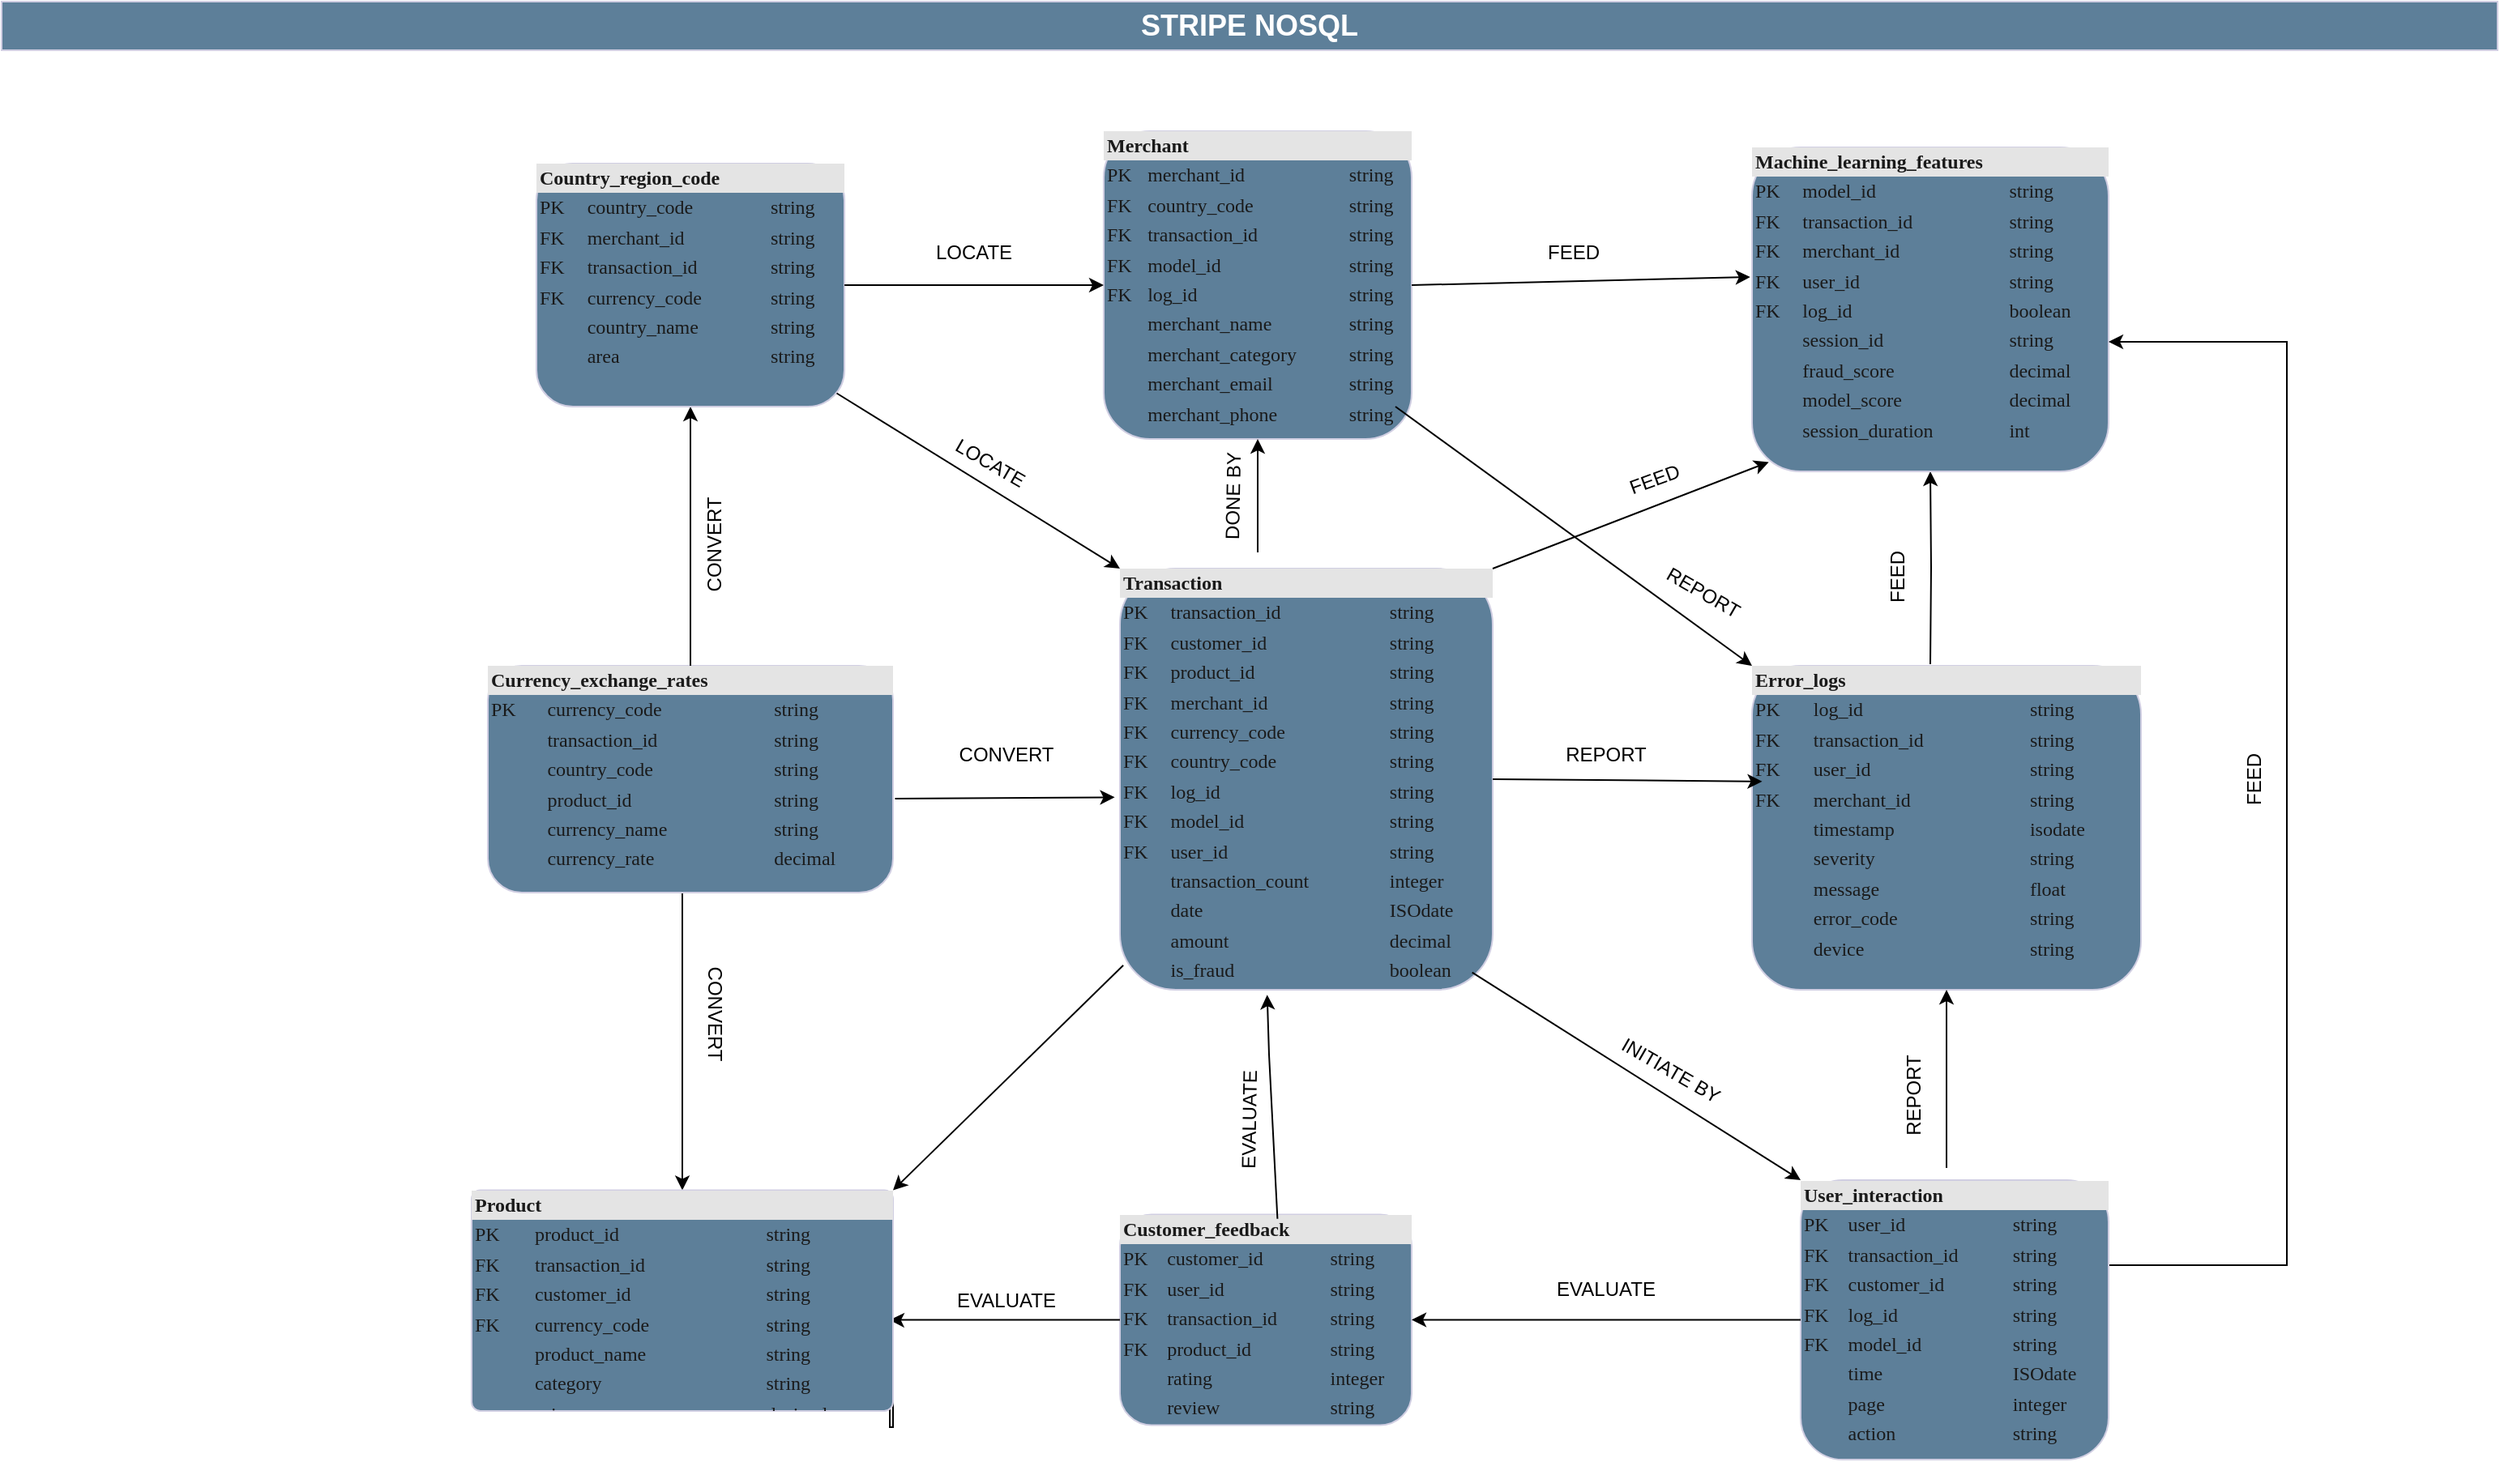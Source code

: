 <mxfile version="24.7.17">
  <diagram name="Page-1" id="2ca16b54-16f6-2749-3443-fa8db7711227">
    <mxGraphModel dx="1219" dy="713" grid="1" gridSize="10" guides="1" tooltips="1" connect="1" arrows="1" fold="1" page="1" pageScale="1" pageWidth="1100" pageHeight="850" background="none" math="0" shadow="0">
      <root>
        <mxCell id="0" />
        <mxCell id="1" parent="0" />
        <mxCell id="iZUvOMByy25hBOV0dMiL-5" value="&lt;b&gt;&lt;font style=&quot;font-size: 18px;&quot; color=&quot;#ffffff&quot;&gt;STRIPE NOSQL&lt;/font&gt;&lt;/b&gt;" style="whiteSpace=wrap;html=1;strokeColor=#D0CEE2;fontColor=#1A1A1A;fillColor=#5D7F99;" parent="1" vertex="1">
          <mxGeometry x="80" y="30" width="1540" height="30" as="geometry" />
        </mxCell>
        <mxCell id="iZUvOMByy25hBOV0dMiL-11" value="&lt;div style=&quot;box-sizing:border-box;width:100%;background:#e4e4e4;padding:2px;&quot;&gt;&lt;b&gt;Customer_feedback&lt;/b&gt;&lt;/div&gt;&lt;table style=&quot;width:100%;font-size:1em;&quot; cellpadding=&quot;2&quot; cellspacing=&quot;0&quot;&gt;&lt;tbody&gt;&lt;tr&gt;&lt;td&gt;PK&lt;/td&gt;&lt;td&gt;customer_id&lt;/td&gt;&lt;td&gt;string&lt;/td&gt;&lt;/tr&gt;&lt;tr&gt;&lt;td&gt;FK&lt;/td&gt;&lt;td&gt;user_id&lt;/td&gt;&lt;td&gt;string&lt;/td&gt;&lt;/tr&gt;&lt;tr&gt;&lt;td&gt;FK&lt;/td&gt;&lt;td&gt;transaction_id&lt;/td&gt;&lt;td&gt;string&lt;/td&gt;&lt;/tr&gt;&lt;tr&gt;&lt;td&gt;FK&lt;/td&gt;&lt;td&gt;product_id&lt;/td&gt;&lt;td&gt;string&lt;/td&gt;&lt;/tr&gt;&lt;tr&gt;&lt;td&gt;&lt;br&gt;&lt;/td&gt;&lt;td&gt;rating&lt;/td&gt;&lt;td&gt;integer&lt;/td&gt;&lt;/tr&gt;&lt;tr&gt;&lt;td&gt;&lt;br&gt;&lt;/td&gt;&lt;td&gt;review&lt;/td&gt;&lt;td&gt;string&lt;/td&gt;&lt;/tr&gt;&lt;/tbody&gt;&lt;/table&gt;" style="verticalAlign=top;align=left;overflow=fill;html=1;rounded=1;shadow=0;comic=0;labelBackgroundColor=none;strokeWidth=1;fontFamily=Verdana;fontSize=12;fillColor=#5D7F99;strokeColor=#D0CEE2;fontColor=#1A1A1A;" parent="1" vertex="1">
          <mxGeometry x="770" y="778.75" width="180" height="130" as="geometry" />
        </mxCell>
        <mxCell id="ibxi2bQA84ckX80V5osr-31" value="" style="edgeStyle=orthogonalEdgeStyle;rounded=0;orthogonalLoop=1;jettySize=auto;html=1;entryX=0.5;entryY=1;entryDx=0;entryDy=0;" parent="1" target="iZUvOMByy25hBOV0dMiL-13" edge="1">
          <mxGeometry relative="1" as="geometry">
            <mxPoint x="1270" y="439" as="sourcePoint" />
            <mxPoint x="1280" y="330" as="targetPoint" />
          </mxGeometry>
        </mxCell>
        <mxCell id="iZUvOMByy25hBOV0dMiL-12" value="&lt;div style=&quot;box-sizing:border-box;width:100%;background:#e4e4e4;padding:2px;&quot;&gt;&lt;b&gt;Error_logs&lt;/b&gt;&lt;/div&gt;&lt;table style=&quot;width:100%;font-size:1em;&quot; cellpadding=&quot;2&quot; cellspacing=&quot;0&quot;&gt;&lt;tbody&gt;&lt;tr&gt;&lt;td&gt;PK&lt;/td&gt;&lt;td&gt;log_id&lt;/td&gt;&lt;td&gt;string&lt;br&gt;&lt;/td&gt;&lt;/tr&gt;&lt;tr&gt;&lt;td&gt;FK&lt;/td&gt;&lt;td&gt;transaction_id&lt;/td&gt;&lt;td&gt;string&lt;/td&gt;&lt;/tr&gt;&lt;tr&gt;&lt;td&gt;FK&lt;/td&gt;&lt;td&gt;user_id&lt;/td&gt;&lt;td&gt;string&lt;/td&gt;&lt;/tr&gt;&lt;tr&gt;&lt;td&gt;FK&lt;/td&gt;&lt;td&gt;merchant_id&lt;/td&gt;&lt;td&gt;string&lt;/td&gt;&lt;/tr&gt;&lt;tr&gt;&lt;td&gt;&lt;br&gt;&lt;/td&gt;&lt;td&gt;timestamp&lt;/td&gt;&lt;td&gt;isodate&lt;/td&gt;&lt;/tr&gt;&lt;tr&gt;&lt;td&gt;&lt;/td&gt;&lt;td&gt;severity&lt;/td&gt;&lt;td&gt;string&lt;br&gt;&lt;/td&gt;&lt;/tr&gt;&lt;tr&gt;&lt;td&gt;&lt;br&gt;&lt;/td&gt;&lt;td&gt;message&lt;/td&gt;&lt;td&gt;float&lt;/td&gt;&lt;/tr&gt;&lt;tr&gt;&lt;td&gt;&lt;br&gt;&lt;/td&gt;&lt;td&gt;error_code&lt;/td&gt;&lt;td&gt;string&lt;/td&gt;&lt;/tr&gt;&lt;tr&gt;&lt;td&gt;&lt;br&gt;&lt;/td&gt;&lt;td&gt;device&lt;/td&gt;&lt;td&gt;string&lt;/td&gt;&lt;/tr&gt;&lt;tr&gt;&lt;td&gt;&lt;br&gt;&lt;/td&gt;&lt;td&gt;&lt;br&gt;&lt;/td&gt;&lt;td&gt;&lt;br&gt;&lt;/td&gt;&lt;/tr&gt;&lt;/tbody&gt;&lt;/table&gt;" style="verticalAlign=top;align=left;overflow=fill;html=1;rounded=1;shadow=0;comic=0;labelBackgroundColor=none;strokeWidth=1;fontFamily=Verdana;fontSize=12;fillColor=#5D7F99;strokeColor=#D0CEE2;fontColor=#1A1A1A;" parent="1" vertex="1">
          <mxGeometry x="1160" y="440" width="240" height="200" as="geometry" />
        </mxCell>
        <mxCell id="iZUvOMByy25hBOV0dMiL-13" value="&lt;div style=&quot;box-sizing:border-box;width:100%;background:#e4e4e4;padding:2px;&quot;&gt;&lt;b&gt;Machine_learning_features&lt;/b&gt;&lt;/div&gt;&lt;table style=&quot;width:100%;font-size:1em;&quot; cellpadding=&quot;2&quot; cellspacing=&quot;0&quot;&gt;&lt;tbody&gt;&lt;tr&gt;&lt;td&gt;PK&lt;/td&gt;&lt;td&gt;model_id&lt;br&gt;&lt;/td&gt;&lt;td&gt;string&lt;br&gt;&lt;/td&gt;&lt;/tr&gt;&lt;tr&gt;&lt;td&gt;FK&lt;/td&gt;&lt;td&gt;transaction_id&lt;/td&gt;&lt;td&gt;string&lt;/td&gt;&lt;/tr&gt;&lt;tr&gt;&lt;td&gt;FK&lt;/td&gt;&lt;td&gt;merchant_id&lt;/td&gt;&lt;td&gt;string&lt;/td&gt;&lt;/tr&gt;&lt;tr&gt;&lt;td&gt;FK&lt;/td&gt;&lt;td&gt;user_id&lt;/td&gt;&lt;td&gt;string&lt;br&gt;&lt;/td&gt;&lt;/tr&gt;&lt;tr&gt;&lt;td&gt;FK&lt;/td&gt;&lt;td&gt;log_id&lt;/td&gt;&lt;td&gt;boolean&lt;/td&gt;&lt;/tr&gt;&lt;tr&gt;&lt;td&gt;&lt;br&gt;&lt;/td&gt;&lt;td&gt;session_id&lt;/td&gt;&lt;td&gt;string&lt;/td&gt;&lt;/tr&gt;&lt;tr&gt;&lt;td&gt;&lt;br&gt;&lt;/td&gt;&lt;td&gt;fraud_score&lt;/td&gt;&lt;td&gt;decimal&lt;/td&gt;&lt;/tr&gt;&lt;tr&gt;&lt;td&gt;&lt;br&gt;&lt;/td&gt;&lt;td&gt;model_score&lt;/td&gt;&lt;td&gt;decimal&lt;/td&gt;&lt;/tr&gt;&lt;tr&gt;&lt;td&gt;&lt;br&gt;&lt;/td&gt;&lt;td&gt;session_duration&lt;/td&gt;&lt;td&gt;int&lt;/td&gt;&lt;/tr&gt;&lt;/tbody&gt;&lt;/table&gt;" style="verticalAlign=top;align=left;overflow=fill;html=1;rounded=1;shadow=0;comic=0;labelBackgroundColor=none;strokeWidth=1;fontFamily=Verdana;fontSize=12;fillColor=#5D7F99;strokeColor=#D0CEE2;fontColor=#1A1A1A;" parent="1" vertex="1">
          <mxGeometry x="1160" y="120" width="220" height="200" as="geometry" />
        </mxCell>
        <mxCell id="ibxi2bQA84ckX80V5osr-16" value="" style="edgeStyle=orthogonalEdgeStyle;rounded=0;orthogonalLoop=1;jettySize=auto;html=1;exitX=0;exitY=0.5;exitDx=0;exitDy=0;entryX=0.992;entryY=0.588;entryDx=0;entryDy=0;entryPerimeter=0;" parent="1" source="iZUvOMByy25hBOV0dMiL-11" target="iZUvOMByy25hBOV0dMiL-14" edge="1">
          <mxGeometry relative="1" as="geometry">
            <mxPoint x="640" y="844" as="sourcePoint" />
            <Array as="points">
              <mxPoint x="628" y="844" />
              <mxPoint x="628" y="910" />
              <mxPoint x="630" y="910" />
              <mxPoint x="630" y="844" />
            </Array>
            <mxPoint x="650" y="850" as="targetPoint" />
          </mxGeometry>
        </mxCell>
        <mxCell id="ibxi2bQA84ckX80V5osr-33" style="edgeStyle=orthogonalEdgeStyle;rounded=0;orthogonalLoop=1;jettySize=auto;html=1;entryX=0.5;entryY=0;entryDx=0;entryDy=0;exitX=0.5;exitY=1;exitDx=0;exitDy=0;" parent="1" source="iZUvOMByy25hBOV0dMiL-15" target="iZUvOMByy25hBOV0dMiL-14" edge="1">
          <mxGeometry relative="1" as="geometry">
            <Array as="points">
              <mxPoint x="500" y="580" />
            </Array>
            <mxPoint x="520" y="590" as="sourcePoint" />
          </mxGeometry>
        </mxCell>
        <mxCell id="iZUvOMByy25hBOV0dMiL-14" value="&lt;div style=&quot;box-sizing:border-box;width:100%;background:#e4e4e4;padding:2px;&quot;&gt;&lt;b&gt;Product&lt;/b&gt;&lt;/div&gt;&lt;table style=&quot;width:100%;font-size:1em;&quot; cellpadding=&quot;2&quot; cellspacing=&quot;0&quot;&gt;&lt;tbody&gt;&lt;tr&gt;&lt;td&gt;PK&lt;/td&gt;&lt;td&gt;product_id&lt;br&gt;&lt;/td&gt;&lt;td&gt;string&lt;br&gt;&lt;/td&gt;&lt;/tr&gt;&lt;tr&gt;&lt;td&gt;FK&lt;/td&gt;&lt;td&gt;transaction_id&lt;/td&gt;&lt;td&gt;string&lt;/td&gt;&lt;/tr&gt;&lt;tr&gt;&lt;td&gt;FK&lt;/td&gt;&lt;td&gt;customer_id&lt;/td&gt;&lt;td&gt;string&lt;/td&gt;&lt;/tr&gt;&lt;tr&gt;&lt;td&gt;FK&lt;/td&gt;&lt;td&gt;currency_code&lt;/td&gt;&lt;td&gt;string&lt;/td&gt;&lt;/tr&gt;&lt;tr&gt;&lt;td&gt;&lt;br&gt;&lt;/td&gt;&lt;td&gt;product_name&lt;/td&gt;&lt;td&gt;string&lt;br&gt;&lt;/td&gt;&lt;/tr&gt;&lt;tr&gt;&lt;td&gt;&lt;br&gt;&lt;/td&gt;&lt;td&gt;category&lt;/td&gt;&lt;td&gt;string&lt;/td&gt;&lt;/tr&gt;&lt;tr&gt;&lt;td&gt;&lt;br&gt;&lt;/td&gt;&lt;td&gt;price&lt;/td&gt;&lt;td&gt;decimal&lt;/td&gt;&lt;/tr&gt;&lt;/tbody&gt;&lt;/table&gt;" style="verticalAlign=top;align=left;overflow=fill;html=1;rounded=1;shadow=0;comic=0;labelBackgroundColor=none;strokeWidth=1;fontFamily=Verdana;fontSize=12;fillColor=#5D7F99;strokeColor=#D0CEE2;fontColor=#1A1A1A;arcSize=4;" parent="1" vertex="1">
          <mxGeometry x="370" y="763.75" width="260" height="136.25" as="geometry" />
        </mxCell>
        <mxCell id="iZUvOMByy25hBOV0dMiL-15" value="&lt;div style=&quot;box-sizing:border-box;width:100%;background:#e4e4e4;padding:2px;&quot;&gt;&lt;b&gt;Currency_exchange_rates&lt;/b&gt;&lt;/div&gt;&lt;table style=&quot;width:100%;font-size:1em;&quot; cellpadding=&quot;2&quot; cellspacing=&quot;0&quot;&gt;&lt;tbody&gt;&lt;tr&gt;&lt;td&gt;PK&lt;/td&gt;&lt;td&gt;currency_code&lt;/td&gt;&lt;td&gt;string&lt;br&gt;&lt;/td&gt;&lt;/tr&gt;&lt;tr&gt;&lt;td&gt;&lt;br&gt;&lt;/td&gt;&lt;td&gt;transaction_id&lt;/td&gt;&lt;td&gt;string&lt;/td&gt;&lt;/tr&gt;&lt;tr&gt;&lt;td&gt;&lt;/td&gt;&lt;td&gt;country_code&lt;/td&gt;&lt;td&gt;string&lt;br&gt;&lt;/td&gt;&lt;/tr&gt;&lt;tr&gt;&lt;td&gt;&lt;br&gt;&lt;/td&gt;&lt;td&gt;product_id&lt;/td&gt;&lt;td&gt;string&lt;br&gt;&lt;/td&gt;&lt;/tr&gt;&lt;tr&gt;&lt;td&gt;&lt;br&gt;&lt;/td&gt;&lt;td&gt;currency_name&lt;/td&gt;&lt;td&gt;string&lt;/td&gt;&lt;/tr&gt;&lt;tr&gt;&lt;td&gt;&lt;br&gt;&lt;/td&gt;&lt;td&gt;currency_rate&lt;/td&gt;&lt;td&gt;decimal&lt;/td&gt;&lt;/tr&gt;&lt;/tbody&gt;&lt;/table&gt;" style="verticalAlign=top;align=left;overflow=fill;html=1;rounded=1;shadow=0;comic=0;labelBackgroundColor=none;strokeWidth=1;fontFamily=Verdana;fontSize=12;fillColor=#5D7F99;strokeColor=#D0CEE2;fontColor=#1A1A1A;" parent="1" vertex="1">
          <mxGeometry x="380" y="440" width="250" height="140" as="geometry" />
        </mxCell>
        <mxCell id="ibxi2bQA84ckX80V5osr-40" style="edgeStyle=orthogonalEdgeStyle;rounded=0;orthogonalLoop=1;jettySize=auto;html=1;" parent="1" edge="1">
          <mxGeometry relative="1" as="geometry">
            <mxPoint x="1380" y="240" as="targetPoint" />
            <mxPoint x="1370" y="810" as="sourcePoint" />
            <Array as="points">
              <mxPoint x="1490" y="810" />
              <mxPoint x="1490" y="240" />
              <mxPoint x="1380" y="240" />
            </Array>
          </mxGeometry>
        </mxCell>
        <mxCell id="iZUvOMByy25hBOV0dMiL-16" value="&lt;div style=&quot;box-sizing:border-box;width:100%;background:#e4e4e4;padding:2px;&quot;&gt;&lt;b&gt;User_interaction&lt;/b&gt;&lt;/div&gt;&lt;table style=&quot;width:100%;font-size:1em;&quot; cellpadding=&quot;2&quot; cellspacing=&quot;0&quot;&gt;&lt;tbody&gt;&lt;tr&gt;&lt;td&gt;PK&lt;/td&gt;&lt;td&gt;user_id&lt;/td&gt;&lt;td&gt;string&lt;br&gt;&lt;/td&gt;&lt;/tr&gt;&lt;tr&gt;&lt;td&gt;FK&lt;/td&gt;&lt;td&gt;transaction_id&lt;/td&gt;&lt;td&gt;string&lt;/td&gt;&lt;/tr&gt;&lt;tr&gt;&lt;td&gt;FK&lt;/td&gt;&lt;td&gt;customer_id&lt;/td&gt;&lt;td&gt;string&lt;/td&gt;&lt;/tr&gt;&lt;tr&gt;&lt;td&gt;FK&lt;/td&gt;&lt;td&gt;log_id&lt;/td&gt;&lt;td&gt;string&lt;/td&gt;&lt;/tr&gt;&lt;tr&gt;&lt;td&gt;FK&lt;/td&gt;&lt;td&gt;model_id&lt;/td&gt;&lt;td&gt;string&lt;/td&gt;&lt;/tr&gt;&lt;tr&gt;&lt;td&gt;&lt;br&gt;&lt;/td&gt;&lt;td&gt;time&lt;/td&gt;&lt;td&gt;ISOdate&lt;/td&gt;&lt;/tr&gt;&lt;tr&gt;&lt;td&gt;&lt;br&gt;&lt;/td&gt;&lt;td&gt;page&lt;/td&gt;&lt;td&gt;integer&lt;/td&gt;&lt;/tr&gt;&lt;tr&gt;&lt;td&gt;&lt;br&gt;&lt;/td&gt;&lt;td&gt;action&lt;/td&gt;&lt;td&gt;string&lt;/td&gt;&lt;/tr&gt;&lt;tr&gt;&lt;td&gt;&lt;br&gt;&lt;/td&gt;&lt;td&gt;&lt;br&gt;&lt;/td&gt;&lt;td&gt;&lt;br&gt;&lt;/td&gt;&lt;/tr&gt;&lt;/tbody&gt;&lt;/table&gt;" style="verticalAlign=top;align=left;overflow=fill;html=1;rounded=1;shadow=0;comic=0;labelBackgroundColor=none;strokeWidth=1;fontFamily=Verdana;fontSize=12;fillColor=#5D7F99;strokeColor=#D0CEE2;fontColor=#1A1A1A;" parent="1" vertex="1">
          <mxGeometry x="1190" y="757.5" width="190" height="172.5" as="geometry" />
        </mxCell>
        <mxCell id="iZUvOMByy25hBOV0dMiL-17" value="&lt;div style=&quot;box-sizing:border-box;width:100%;background:#e4e4e4;padding:2px;&quot;&gt;&lt;b&gt;Merchant&lt;/b&gt;&lt;/div&gt;&lt;table style=&quot;width:100%;font-size:1em;&quot; cellpadding=&quot;2&quot; cellspacing=&quot;0&quot;&gt;&lt;tbody&gt;&lt;tr&gt;&lt;td&gt;PK&lt;/td&gt;&lt;td&gt;merchant_id&lt;br&gt;&lt;/td&gt;&lt;td&gt;string&lt;br&gt;&lt;/td&gt;&lt;/tr&gt;&lt;tr&gt;&lt;td&gt;FK&lt;/td&gt;&lt;td&gt;country_code&lt;/td&gt;&lt;td&gt;string&lt;/td&gt;&lt;/tr&gt;&lt;tr&gt;&lt;td&gt;FK&lt;/td&gt;&lt;td&gt;transaction_id&lt;/td&gt;&lt;td&gt;string&lt;/td&gt;&lt;/tr&gt;&lt;tr&gt;&lt;td&gt;FK&lt;/td&gt;&lt;td&gt;model_id&lt;/td&gt;&lt;td&gt;string&lt;/td&gt;&lt;/tr&gt;&lt;tr&gt;&lt;td&gt;FK&lt;/td&gt;&lt;td&gt;log_id&lt;/td&gt;&lt;td&gt;string&lt;/td&gt;&lt;/tr&gt;&lt;tr&gt;&lt;td&gt;&lt;br&gt;&lt;/td&gt;&lt;td&gt;merchant_name&lt;/td&gt;&lt;td&gt;string&lt;/td&gt;&lt;/tr&gt;&lt;tr&gt;&lt;td&gt;&lt;br&gt;&lt;/td&gt;&lt;td&gt;merchant_category&lt;/td&gt;&lt;td&gt;string&lt;/td&gt;&lt;/tr&gt;&lt;tr&gt;&lt;td&gt;&lt;br&gt;&lt;/td&gt;&lt;td&gt;merchant_email&lt;/td&gt;&lt;td&gt;string&lt;/td&gt;&lt;/tr&gt;&lt;tr&gt;&lt;td&gt;&lt;/td&gt;&lt;td&gt;merchant_phone&lt;/td&gt;&lt;td&gt;string&lt;br&gt;&lt;/td&gt;&lt;/tr&gt;&lt;tr&gt;&lt;td&gt;&lt;br&gt;&lt;/td&gt;&lt;td&gt;&lt;br&gt;&lt;/td&gt;&lt;td&gt;&lt;br&gt;&lt;/td&gt;&lt;/tr&gt;&lt;/tbody&gt;&lt;/table&gt;" style="verticalAlign=top;align=left;overflow=fill;html=1;rounded=1;shadow=0;comic=0;labelBackgroundColor=none;strokeWidth=1;fontFamily=Verdana;fontSize=12;fillColor=#5D7F99;strokeColor=#D0CEE2;fontColor=#1A1A1A;" parent="1" vertex="1">
          <mxGeometry x="760" y="110" width="190" height="190" as="geometry" />
        </mxCell>
        <mxCell id="iZUvOMByy25hBOV0dMiL-18" value="&lt;div style=&quot;box-sizing:border-box;width:100%;background:#e4e4e4;padding:2px;&quot;&gt;&lt;b&gt;Transaction&lt;/b&gt;&lt;/div&gt;&lt;table style=&quot;width:100%;font-size:1em;&quot; cellpadding=&quot;2&quot; cellspacing=&quot;0&quot;&gt;&lt;tbody&gt;&lt;tr&gt;&lt;td&gt;PK&lt;/td&gt;&lt;td&gt;transaction_id&lt;br&gt;&lt;/td&gt;&lt;td&gt;string&lt;/td&gt;&lt;/tr&gt;&lt;tr&gt;&lt;td&gt;FK&lt;/td&gt;&lt;td&gt;customer_id&lt;/td&gt;&lt;td&gt;string&lt;/td&gt;&lt;/tr&gt;&lt;tr&gt;&lt;td&gt;FK&lt;/td&gt;&lt;td&gt;product_id&lt;/td&gt;&lt;td&gt;string&lt;br&gt;&lt;/td&gt;&lt;/tr&gt;&lt;tr&gt;&lt;td&gt;FK&lt;br&gt;&lt;/td&gt;&lt;td&gt;merchant_id&lt;/td&gt;&lt;td&gt;string&lt;br&gt;&lt;/td&gt;&lt;/tr&gt;&lt;tr&gt;&lt;td&gt;FK&lt;/td&gt;&lt;td&gt;currency_code&lt;/td&gt;&lt;td&gt;string&lt;br&gt;&lt;/td&gt;&lt;/tr&gt;&lt;tr&gt;&lt;td&gt;FK&lt;/td&gt;&lt;td&gt;country_code&lt;/td&gt;&lt;td&gt;string&lt;br&gt;&lt;/td&gt;&lt;/tr&gt;&lt;tr&gt;&lt;td&gt;FK&lt;/td&gt;&lt;td&gt;log_id&lt;/td&gt;&lt;td&gt;string&lt;br&gt;&lt;/td&gt;&lt;/tr&gt;&lt;tr&gt;&lt;td&gt;FK&lt;/td&gt;&lt;td&gt;model_id&lt;/td&gt;&lt;td&gt;string&lt;br&gt;&lt;/td&gt;&lt;/tr&gt;&lt;tr&gt;&lt;td&gt;FK&lt;/td&gt;&lt;td&gt;user_id&lt;/td&gt;&lt;td&gt;string&lt;/td&gt;&lt;/tr&gt;&lt;tr&gt;&lt;td&gt;&lt;br&gt;&lt;/td&gt;&lt;td&gt;transaction_count&lt;/td&gt;&lt;td&gt;integer&lt;/td&gt;&lt;/tr&gt;&lt;tr&gt;&lt;td&gt;&lt;br&gt;&lt;/td&gt;&lt;td&gt;date&lt;/td&gt;&lt;td&gt;ISOdate&lt;/td&gt;&lt;/tr&gt;&lt;tr&gt;&lt;td&gt;&lt;br&gt;&lt;/td&gt;&lt;td&gt;amount&lt;/td&gt;&lt;td&gt;decimal&lt;/td&gt;&lt;/tr&gt;&lt;tr&gt;&lt;td&gt;&lt;br&gt;&lt;/td&gt;&lt;td&gt;is_fraud&lt;/td&gt;&lt;td&gt;boolean&lt;/td&gt;&lt;/tr&gt;&lt;/tbody&gt;&lt;/table&gt;" style="verticalAlign=top;align=left;overflow=fill;html=1;rounded=1;shadow=0;comic=0;labelBackgroundColor=none;strokeWidth=1;fontFamily=Verdana;fontSize=12;fillColor=#5D7F99;strokeColor=#D0CEE2;fontColor=#1A1A1A;" parent="1" vertex="1">
          <mxGeometry x="770" y="380" width="230" height="260" as="geometry" />
        </mxCell>
        <mxCell id="ibxi2bQA84ckX80V5osr-18" value="" style="edgeStyle=orthogonalEdgeStyle;rounded=0;orthogonalLoop=1;jettySize=auto;html=1;exitX=0.5;exitY=0;exitDx=0;exitDy=0;entryX=0.5;entryY=1;entryDx=0;entryDy=0;" parent="1" source="iZUvOMByy25hBOV0dMiL-15" target="ibxi2bQA84ckX80V5osr-1" edge="1">
          <mxGeometry relative="1" as="geometry">
            <mxPoint x="500" y="320" as="targetPoint" />
            <Array as="points">
              <mxPoint x="505" y="350" />
              <mxPoint x="505" y="350" />
            </Array>
          </mxGeometry>
        </mxCell>
        <mxCell id="ibxi2bQA84ckX80V5osr-1" value="&lt;div style=&quot;box-sizing:border-box;width:100%;background:#e4e4e4;padding:2px;&quot;&gt;&lt;b&gt;Country_region_code&lt;/b&gt;&lt;/div&gt;&lt;table style=&quot;width:100%;font-size:1em;&quot; cellpadding=&quot;2&quot; cellspacing=&quot;0&quot;&gt;&lt;tbody&gt;&lt;tr&gt;&lt;td&gt;PK&lt;/td&gt;&lt;td&gt;country_code&lt;br&gt;&lt;/td&gt;&lt;td&gt;string&lt;br&gt;&lt;/td&gt;&lt;/tr&gt;&lt;tr&gt;&lt;td&gt;FK&lt;/td&gt;&lt;td&gt;merchant_id&lt;/td&gt;&lt;td&gt;string&lt;br&gt;&lt;/td&gt;&lt;/tr&gt;&lt;tr&gt;&lt;td&gt;FK&lt;/td&gt;&lt;td&gt;transaction_id&lt;/td&gt;&lt;td&gt;string&lt;br&gt;&lt;/td&gt;&lt;/tr&gt;&lt;tr&gt;&lt;td&gt;FK&lt;/td&gt;&lt;td&gt;currency_code&lt;/td&gt;&lt;td&gt;string&lt;/td&gt;&lt;/tr&gt;&lt;tr&gt;&lt;td&gt;&lt;br&gt;&lt;/td&gt;&lt;td&gt;country_name&lt;/td&gt;&lt;td&gt;string&lt;/td&gt;&lt;/tr&gt;&lt;tr&gt;&lt;td&gt;&lt;br&gt;&lt;/td&gt;&lt;td&gt;area&lt;/td&gt;&lt;td&gt;string&lt;/td&gt;&lt;/tr&gt;&lt;/tbody&gt;&lt;/table&gt;" style="verticalAlign=top;align=left;overflow=fill;html=1;rounded=1;shadow=0;comic=0;labelBackgroundColor=none;strokeWidth=1;fontFamily=Verdana;fontSize=12;fillColor=#5D7F99;strokeColor=#D0CEE2;fontColor=#1A1A1A;" parent="1" vertex="1">
          <mxGeometry x="410" y="130" width="190" height="150" as="geometry" />
        </mxCell>
        <mxCell id="ibxi2bQA84ckX80V5osr-2" value="" style="endArrow=classic;html=1;rounded=0;exitX=1.005;exitY=0.586;exitDx=0;exitDy=0;exitPerimeter=0;entryX=-0.014;entryY=0.543;entryDx=0;entryDy=0;entryPerimeter=0;" parent="1" source="iZUvOMByy25hBOV0dMiL-15" target="iZUvOMByy25hBOV0dMiL-18" edge="1">
          <mxGeometry width="50" height="50" relative="1" as="geometry">
            <mxPoint x="825" y="350" as="sourcePoint" />
            <mxPoint x="760" y="530" as="targetPoint" />
          </mxGeometry>
        </mxCell>
        <mxCell id="ibxi2bQA84ckX80V5osr-9" value="" style="endArrow=classic;html=1;rounded=0;exitX=1;exitY=0.5;exitDx=0;exitDy=0;entryX=0;entryY=0.5;entryDx=0;entryDy=0;" parent="1" source="ibxi2bQA84ckX80V5osr-1" target="iZUvOMByy25hBOV0dMiL-17" edge="1">
          <mxGeometry width="50" height="50" relative="1" as="geometry">
            <mxPoint x="320" y="360" as="sourcePoint" />
            <mxPoint x="700" y="220" as="targetPoint" />
          </mxGeometry>
        </mxCell>
        <mxCell id="ibxi2bQA84ckX80V5osr-29" value="" style="endArrow=classic;html=1;rounded=0;exitX=0.009;exitY=0.942;exitDx=0;exitDy=0;entryX=1;entryY=0;entryDx=0;entryDy=0;exitPerimeter=0;" parent="1" source="iZUvOMByy25hBOV0dMiL-18" target="iZUvOMByy25hBOV0dMiL-14" edge="1">
          <mxGeometry width="50" height="50" relative="1" as="geometry">
            <mxPoint x="730" y="560" as="sourcePoint" />
            <mxPoint x="680" y="710" as="targetPoint" />
          </mxGeometry>
        </mxCell>
        <mxCell id="ibxi2bQA84ckX80V5osr-36" value="" style="endArrow=classic;html=1;rounded=0;exitX=1;exitY=0.5;exitDx=0;exitDy=0;entryX=0.026;entryY=0.357;entryDx=0;entryDy=0;entryPerimeter=0;" parent="1" source="iZUvOMByy25hBOV0dMiL-18" target="iZUvOMByy25hBOV0dMiL-12" edge="1">
          <mxGeometry width="50" height="50" relative="1" as="geometry">
            <mxPoint x="730" y="560" as="sourcePoint" />
            <mxPoint x="1150" y="510" as="targetPoint" />
          </mxGeometry>
        </mxCell>
        <mxCell id="ibxi2bQA84ckX80V5osr-41" value="" style="endArrow=classic;html=1;rounded=0;exitX=1;exitY=0.5;exitDx=0;exitDy=0;entryX=-0.005;entryY=0.4;entryDx=0;entryDy=0;entryPerimeter=0;" parent="1" source="iZUvOMByy25hBOV0dMiL-17" target="iZUvOMByy25hBOV0dMiL-13" edge="1">
          <mxGeometry width="50" height="50" relative="1" as="geometry">
            <mxPoint x="950" y="240" as="sourcePoint" />
            <mxPoint x="1170" y="230" as="targetPoint" />
          </mxGeometry>
        </mxCell>
        <mxCell id="ibxi2bQA84ckX80V5osr-42" value="" style="endArrow=classic;html=1;rounded=0;entryX=0.047;entryY=0.971;entryDx=0;entryDy=0;entryPerimeter=0;" parent="1" target="iZUvOMByy25hBOV0dMiL-13" edge="1">
          <mxGeometry width="50" height="50" relative="1" as="geometry">
            <mxPoint x="1000" y="380" as="sourcePoint" />
            <mxPoint x="1150" y="390" as="targetPoint" />
          </mxGeometry>
        </mxCell>
        <mxCell id="ibxi2bQA84ckX80V5osr-43" value="" style="endArrow=classic;html=1;rounded=0;entryX=0.5;entryY=1;entryDx=0;entryDy=0;" parent="1" target="iZUvOMByy25hBOV0dMiL-17" edge="1">
          <mxGeometry width="50" height="50" relative="1" as="geometry">
            <mxPoint x="855" y="370" as="sourcePoint" />
            <mxPoint x="670" y="350" as="targetPoint" />
          </mxGeometry>
        </mxCell>
        <mxCell id="ibxi2bQA84ckX80V5osr-44" value="" style="endArrow=classic;html=1;rounded=0;entryX=0.395;entryY=1.012;entryDx=0;entryDy=0;entryPerimeter=0;exitX=0.54;exitY=0.02;exitDx=0;exitDy=0;exitPerimeter=0;" parent="1" source="iZUvOMByy25hBOV0dMiL-11" target="iZUvOMByy25hBOV0dMiL-18" edge="1">
          <mxGeometry width="50" height="50" relative="1" as="geometry">
            <mxPoint x="870" y="770" as="sourcePoint" />
            <mxPoint x="750" y="715" as="targetPoint" />
            <Array as="points">
              <mxPoint x="862" y="680" />
            </Array>
          </mxGeometry>
        </mxCell>
        <mxCell id="ibxi2bQA84ckX80V5osr-45" value="" style="endArrow=classic;html=1;rounded=0;exitX=0.945;exitY=0.959;exitDx=0;exitDy=0;entryX=0;entryY=0;entryDx=0;entryDy=0;exitPerimeter=0;" parent="1" source="iZUvOMByy25hBOV0dMiL-18" target="iZUvOMByy25hBOV0dMiL-16" edge="1">
          <mxGeometry width="50" height="50" relative="1" as="geometry">
            <mxPoint x="992" y="622" as="sourcePoint" />
            <mxPoint x="990" y="710" as="targetPoint" />
          </mxGeometry>
        </mxCell>
        <mxCell id="ibxi2bQA84ckX80V5osr-46" value="" style="endArrow=classic;html=1;rounded=0;exitX=0.975;exitY=0.945;exitDx=0;exitDy=0;exitPerimeter=0;entryX=0;entryY=0;entryDx=0;entryDy=0;" parent="1" target="iZUvOMByy25hBOV0dMiL-18" edge="1" source="ibxi2bQA84ckX80V5osr-1">
          <mxGeometry width="50" height="50" relative="1" as="geometry">
            <mxPoint x="771" y="380" as="sourcePoint" />
            <mxPoint x="720" y="380" as="targetPoint" />
          </mxGeometry>
        </mxCell>
        <mxCell id="ibxi2bQA84ckX80V5osr-47" value="" style="endArrow=classic;html=1;rounded=0;entryX=0;entryY=0;entryDx=0;entryDy=0;" parent="1" target="iZUvOMByy25hBOV0dMiL-12" edge="1">
          <mxGeometry width="50" height="50" relative="1" as="geometry">
            <mxPoint x="940" y="280" as="sourcePoint" />
            <mxPoint x="780" y="510" as="targetPoint" />
          </mxGeometry>
        </mxCell>
        <mxCell id="ibxi2bQA84ckX80V5osr-48" value="" style="endArrow=classic;html=1;rounded=0;entryX=0.5;entryY=1;entryDx=0;entryDy=0;" parent="1" target="iZUvOMByy25hBOV0dMiL-12" edge="1">
          <mxGeometry width="50" height="50" relative="1" as="geometry">
            <mxPoint x="1280" y="750" as="sourcePoint" />
            <mxPoint x="1280" y="600" as="targetPoint" />
          </mxGeometry>
        </mxCell>
        <mxCell id="ibxi2bQA84ckX80V5osr-49" value="" style="endArrow=classic;html=1;rounded=0;exitX=0;exitY=0.5;exitDx=0;exitDy=0;entryX=1;entryY=0.5;entryDx=0;entryDy=0;" parent="1" source="iZUvOMByy25hBOV0dMiL-16" target="iZUvOMByy25hBOV0dMiL-11" edge="1">
          <mxGeometry width="50" height="50" relative="1" as="geometry">
            <mxPoint x="730" y="560" as="sourcePoint" />
            <mxPoint x="1020" y="880" as="targetPoint" />
          </mxGeometry>
        </mxCell>
        <mxCell id="XM3aABySBXnHT1lDljwX-1" value="DONE BY" style="text;html=1;align=center;verticalAlign=middle;whiteSpace=wrap;rounded=0;rotation=-89;" vertex="1" parent="1">
          <mxGeometry x="810" y="320" width="60" height="30" as="geometry" />
        </mxCell>
        <mxCell id="XM3aABySBXnHT1lDljwX-5" value="EVALUATE" style="text;html=1;align=center;verticalAlign=middle;whiteSpace=wrap;rounded=0;rotation=-89;" vertex="1" parent="1">
          <mxGeometry x="820" y="705" width="60" height="30" as="geometry" />
        </mxCell>
        <mxCell id="XM3aABySBXnHT1lDljwX-6" value="INITIATE BY" style="text;html=1;align=center;verticalAlign=middle;whiteSpace=wrap;rounded=0;rotation=30;" vertex="1" parent="1">
          <mxGeometry x="1070" y="675" width="80" height="30" as="geometry" />
        </mxCell>
        <mxCell id="XM3aABySBXnHT1lDljwX-7" value="CONVERT" style="text;html=1;align=center;verticalAlign=middle;whiteSpace=wrap;rounded=0;rotation=0;" vertex="1" parent="1">
          <mxGeometry x="670" y="480" width="60" height="30" as="geometry" />
        </mxCell>
        <mxCell id="XM3aABySBXnHT1lDljwX-8" value="LOCATE" style="text;html=1;align=center;verticalAlign=middle;whiteSpace=wrap;rounded=0;rotation=30;" vertex="1" parent="1">
          <mxGeometry x="660" y="300" width="60" height="30" as="geometry" />
        </mxCell>
        <mxCell id="XM3aABySBXnHT1lDljwX-9" value="EVALUATE" style="text;html=1;align=center;verticalAlign=middle;whiteSpace=wrap;rounded=0;rotation=0;" vertex="1" parent="1">
          <mxGeometry x="670" y="816.88" width="60" height="30" as="geometry" />
        </mxCell>
        <mxCell id="XM3aABySBXnHT1lDljwX-11" value="LOCATE" style="text;html=1;align=center;verticalAlign=middle;whiteSpace=wrap;rounded=0;rotation=0;" vertex="1" parent="1">
          <mxGeometry x="650" y="170" width="60" height="30" as="geometry" />
        </mxCell>
        <mxCell id="XM3aABySBXnHT1lDljwX-12" value="EVALUATE" style="text;html=1;align=center;verticalAlign=middle;whiteSpace=wrap;rounded=0;rotation=0;" vertex="1" parent="1">
          <mxGeometry x="1040" y="810" width="60" height="30" as="geometry" />
        </mxCell>
        <mxCell id="XM3aABySBXnHT1lDljwX-13" value="FEED" style="text;html=1;align=center;verticalAlign=middle;whiteSpace=wrap;rounded=0;rotation=0;" vertex="1" parent="1">
          <mxGeometry x="1020" y="170" width="60" height="30" as="geometry" />
        </mxCell>
        <mxCell id="XM3aABySBXnHT1lDljwX-14" value="FEED" style="text;html=1;align=center;verticalAlign=middle;whiteSpace=wrap;rounded=0;rotation=-20;" vertex="1" parent="1">
          <mxGeometry x="1070" y="310" width="60" height="30" as="geometry" />
        </mxCell>
        <mxCell id="XM3aABySBXnHT1lDljwX-15" value="FEED" style="text;html=1;align=center;verticalAlign=middle;whiteSpace=wrap;rounded=0;rotation=-90;" vertex="1" parent="1">
          <mxGeometry x="1220" y="370" width="60" height="30" as="geometry" />
        </mxCell>
        <mxCell id="XM3aABySBXnHT1lDljwX-16" value="FEED" style="text;html=1;align=center;verticalAlign=middle;whiteSpace=wrap;rounded=0;rotation=-90;" vertex="1" parent="1">
          <mxGeometry x="1440" y="495" width="60" height="30" as="geometry" />
        </mxCell>
        <mxCell id="XM3aABySBXnHT1lDljwX-17" value="CONVERT" style="text;html=1;align=center;verticalAlign=middle;whiteSpace=wrap;rounded=0;rotation=90;" vertex="1" parent="1">
          <mxGeometry x="490" y="640" width="60" height="30" as="geometry" />
        </mxCell>
        <mxCell id="XM3aABySBXnHT1lDljwX-18" value="CONVERT" style="text;html=1;align=center;verticalAlign=middle;whiteSpace=wrap;rounded=0;rotation=-90;" vertex="1" parent="1">
          <mxGeometry x="490" y="350" width="60" height="30" as="geometry" />
        </mxCell>
        <mxCell id="XM3aABySBXnHT1lDljwX-19" value="REPORT" style="text;html=1;align=center;verticalAlign=middle;whiteSpace=wrap;rounded=0;rotation=0;" vertex="1" parent="1">
          <mxGeometry x="1040" y="480" width="60" height="30" as="geometry" />
        </mxCell>
        <mxCell id="XM3aABySBXnHT1lDljwX-20" value="REPORT" style="text;html=1;align=center;verticalAlign=middle;whiteSpace=wrap;rounded=0;rotation=-90;" vertex="1" parent="1">
          <mxGeometry x="1230" y="690" width="60" height="30" as="geometry" />
        </mxCell>
        <mxCell id="XM3aABySBXnHT1lDljwX-21" value="REPORT" style="text;html=1;align=center;verticalAlign=middle;whiteSpace=wrap;rounded=0;rotation=30;" vertex="1" parent="1">
          <mxGeometry x="1100" y="380" width="60" height="30" as="geometry" />
        </mxCell>
      </root>
    </mxGraphModel>
  </diagram>
</mxfile>
